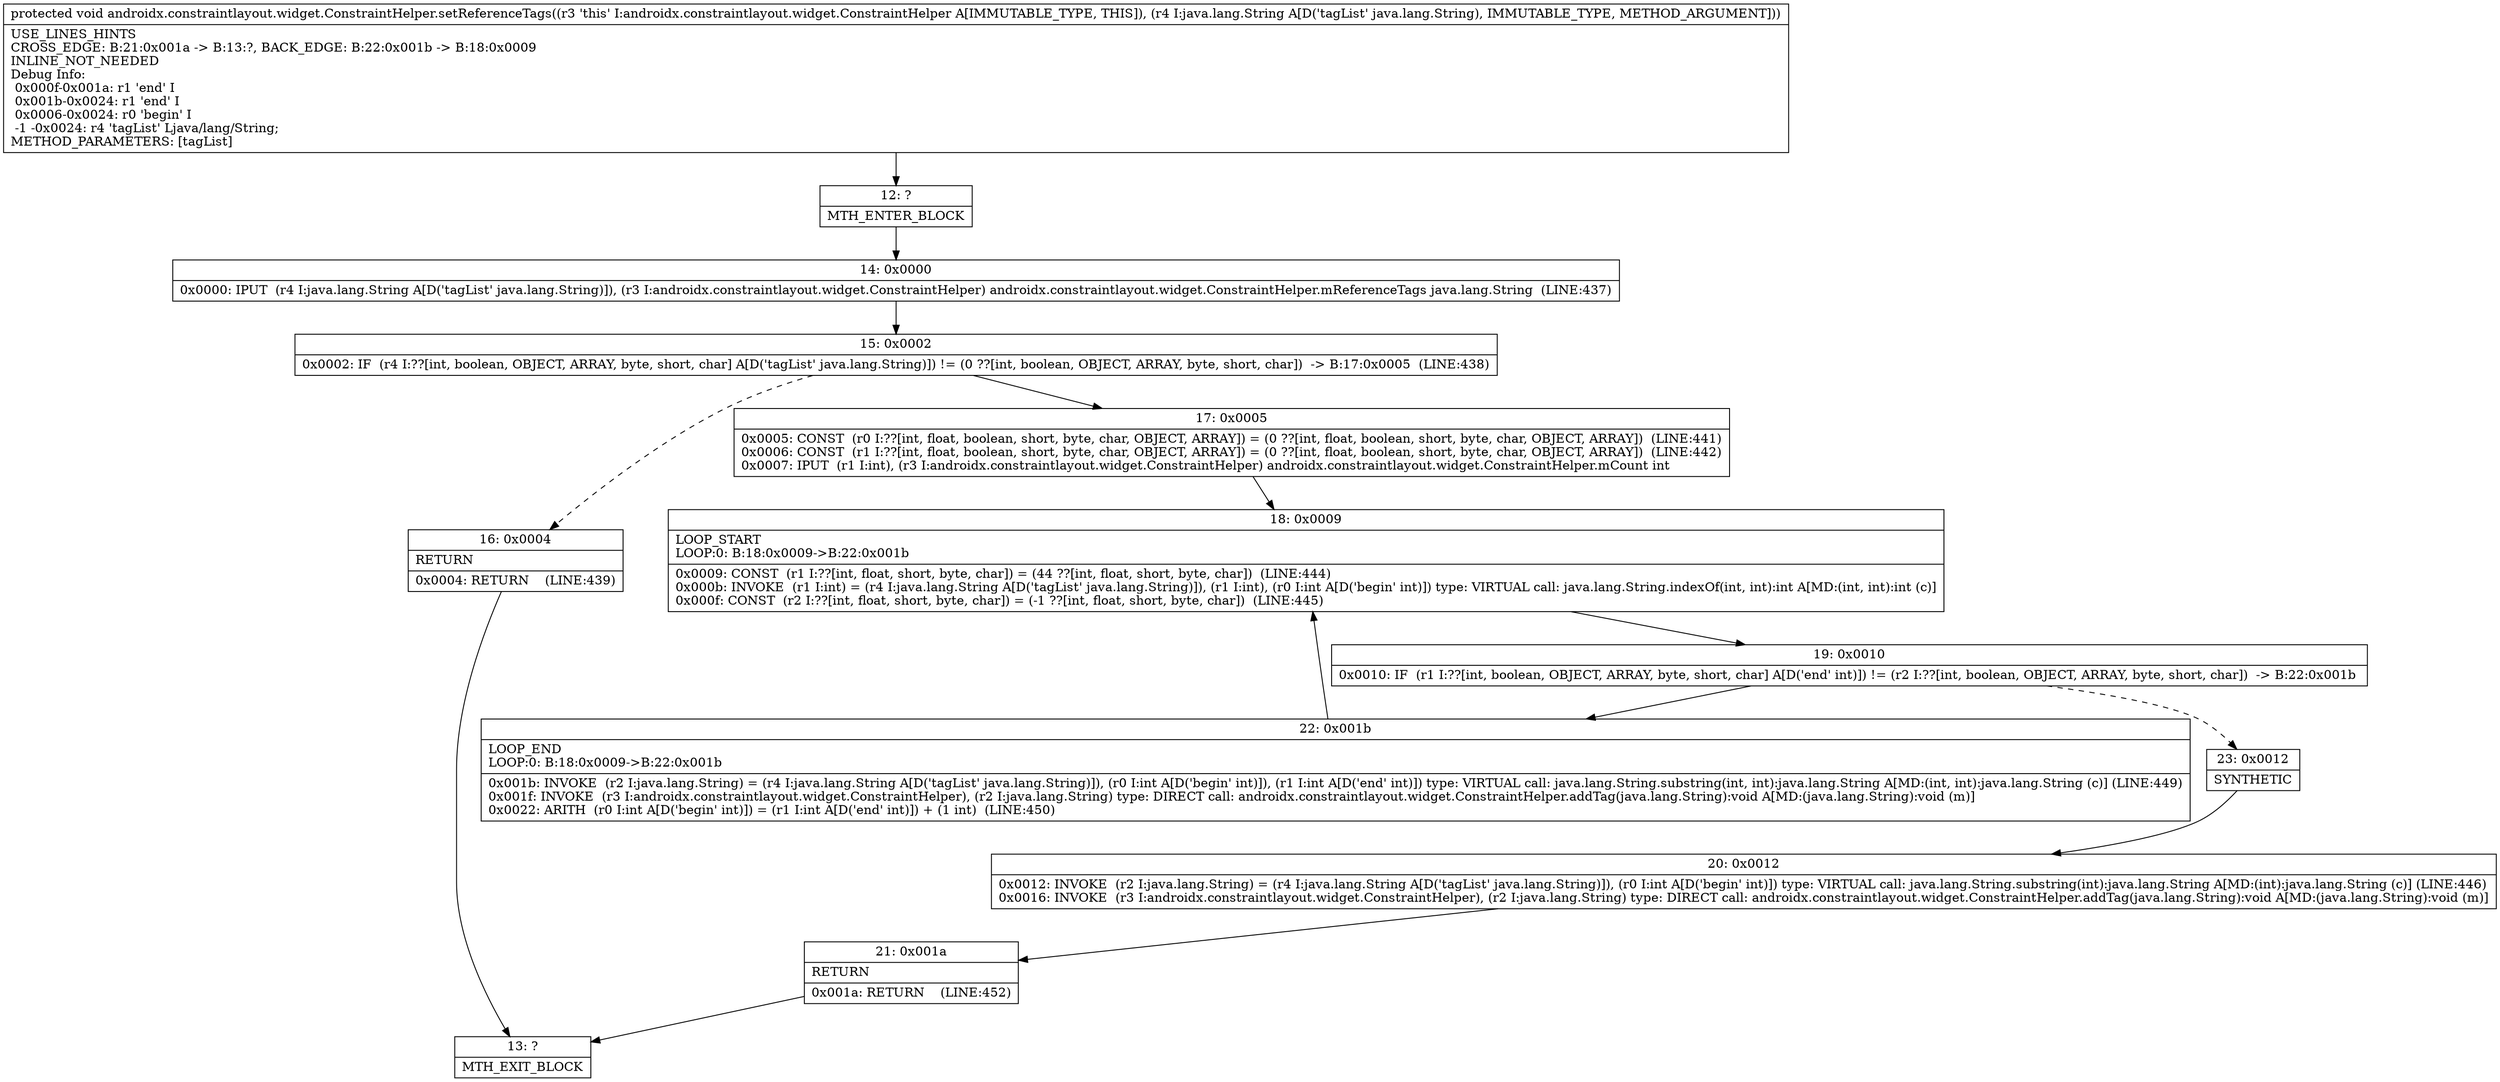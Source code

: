 digraph "CFG forandroidx.constraintlayout.widget.ConstraintHelper.setReferenceTags(Ljava\/lang\/String;)V" {
Node_12 [shape=record,label="{12\:\ ?|MTH_ENTER_BLOCK\l}"];
Node_14 [shape=record,label="{14\:\ 0x0000|0x0000: IPUT  (r4 I:java.lang.String A[D('tagList' java.lang.String)]), (r3 I:androidx.constraintlayout.widget.ConstraintHelper) androidx.constraintlayout.widget.ConstraintHelper.mReferenceTags java.lang.String  (LINE:437)\l}"];
Node_15 [shape=record,label="{15\:\ 0x0002|0x0002: IF  (r4 I:??[int, boolean, OBJECT, ARRAY, byte, short, char] A[D('tagList' java.lang.String)]) != (0 ??[int, boolean, OBJECT, ARRAY, byte, short, char])  \-\> B:17:0x0005  (LINE:438)\l}"];
Node_16 [shape=record,label="{16\:\ 0x0004|RETURN\l|0x0004: RETURN    (LINE:439)\l}"];
Node_13 [shape=record,label="{13\:\ ?|MTH_EXIT_BLOCK\l}"];
Node_17 [shape=record,label="{17\:\ 0x0005|0x0005: CONST  (r0 I:??[int, float, boolean, short, byte, char, OBJECT, ARRAY]) = (0 ??[int, float, boolean, short, byte, char, OBJECT, ARRAY])  (LINE:441)\l0x0006: CONST  (r1 I:??[int, float, boolean, short, byte, char, OBJECT, ARRAY]) = (0 ??[int, float, boolean, short, byte, char, OBJECT, ARRAY])  (LINE:442)\l0x0007: IPUT  (r1 I:int), (r3 I:androidx.constraintlayout.widget.ConstraintHelper) androidx.constraintlayout.widget.ConstraintHelper.mCount int \l}"];
Node_18 [shape=record,label="{18\:\ 0x0009|LOOP_START\lLOOP:0: B:18:0x0009\-\>B:22:0x001b\l|0x0009: CONST  (r1 I:??[int, float, short, byte, char]) = (44 ??[int, float, short, byte, char])  (LINE:444)\l0x000b: INVOKE  (r1 I:int) = (r4 I:java.lang.String A[D('tagList' java.lang.String)]), (r1 I:int), (r0 I:int A[D('begin' int)]) type: VIRTUAL call: java.lang.String.indexOf(int, int):int A[MD:(int, int):int (c)]\l0x000f: CONST  (r2 I:??[int, float, short, byte, char]) = (\-1 ??[int, float, short, byte, char])  (LINE:445)\l}"];
Node_19 [shape=record,label="{19\:\ 0x0010|0x0010: IF  (r1 I:??[int, boolean, OBJECT, ARRAY, byte, short, char] A[D('end' int)]) != (r2 I:??[int, boolean, OBJECT, ARRAY, byte, short, char])  \-\> B:22:0x001b \l}"];
Node_22 [shape=record,label="{22\:\ 0x001b|LOOP_END\lLOOP:0: B:18:0x0009\-\>B:22:0x001b\l|0x001b: INVOKE  (r2 I:java.lang.String) = (r4 I:java.lang.String A[D('tagList' java.lang.String)]), (r0 I:int A[D('begin' int)]), (r1 I:int A[D('end' int)]) type: VIRTUAL call: java.lang.String.substring(int, int):java.lang.String A[MD:(int, int):java.lang.String (c)] (LINE:449)\l0x001f: INVOKE  (r3 I:androidx.constraintlayout.widget.ConstraintHelper), (r2 I:java.lang.String) type: DIRECT call: androidx.constraintlayout.widget.ConstraintHelper.addTag(java.lang.String):void A[MD:(java.lang.String):void (m)]\l0x0022: ARITH  (r0 I:int A[D('begin' int)]) = (r1 I:int A[D('end' int)]) + (1 int)  (LINE:450)\l}"];
Node_23 [shape=record,label="{23\:\ 0x0012|SYNTHETIC\l}"];
Node_20 [shape=record,label="{20\:\ 0x0012|0x0012: INVOKE  (r2 I:java.lang.String) = (r4 I:java.lang.String A[D('tagList' java.lang.String)]), (r0 I:int A[D('begin' int)]) type: VIRTUAL call: java.lang.String.substring(int):java.lang.String A[MD:(int):java.lang.String (c)] (LINE:446)\l0x0016: INVOKE  (r3 I:androidx.constraintlayout.widget.ConstraintHelper), (r2 I:java.lang.String) type: DIRECT call: androidx.constraintlayout.widget.ConstraintHelper.addTag(java.lang.String):void A[MD:(java.lang.String):void (m)]\l}"];
Node_21 [shape=record,label="{21\:\ 0x001a|RETURN\l|0x001a: RETURN    (LINE:452)\l}"];
MethodNode[shape=record,label="{protected void androidx.constraintlayout.widget.ConstraintHelper.setReferenceTags((r3 'this' I:androidx.constraintlayout.widget.ConstraintHelper A[IMMUTABLE_TYPE, THIS]), (r4 I:java.lang.String A[D('tagList' java.lang.String), IMMUTABLE_TYPE, METHOD_ARGUMENT]))  | USE_LINES_HINTS\lCROSS_EDGE: B:21:0x001a \-\> B:13:?, BACK_EDGE: B:22:0x001b \-\> B:18:0x0009\lINLINE_NOT_NEEDED\lDebug Info:\l  0x000f\-0x001a: r1 'end' I\l  0x001b\-0x0024: r1 'end' I\l  0x0006\-0x0024: r0 'begin' I\l  \-1 \-0x0024: r4 'tagList' Ljava\/lang\/String;\lMETHOD_PARAMETERS: [tagList]\l}"];
MethodNode -> Node_12;Node_12 -> Node_14;
Node_14 -> Node_15;
Node_15 -> Node_16[style=dashed];
Node_15 -> Node_17;
Node_16 -> Node_13;
Node_17 -> Node_18;
Node_18 -> Node_19;
Node_19 -> Node_22;
Node_19 -> Node_23[style=dashed];
Node_22 -> Node_18;
Node_23 -> Node_20;
Node_20 -> Node_21;
Node_21 -> Node_13;
}

